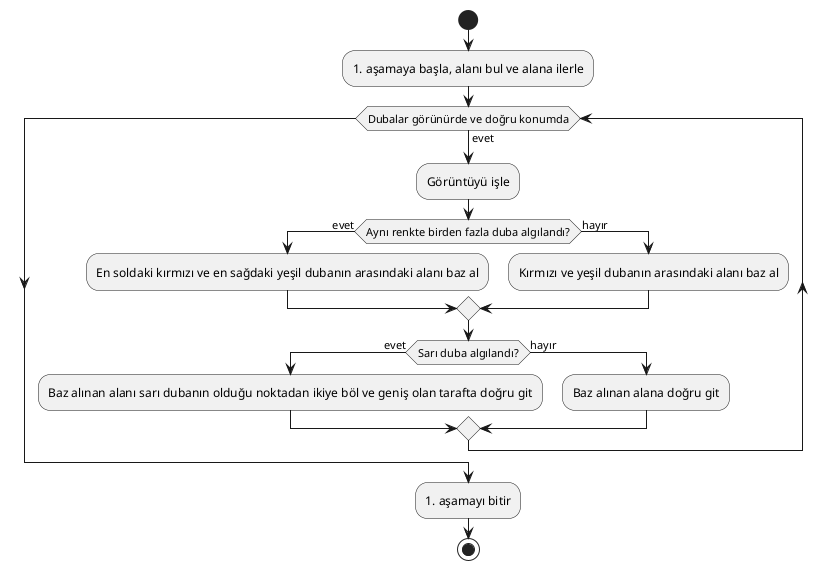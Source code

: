 @startuml sea auto 2
start
:1. aşamaya başla, alanı bul ve alana ilerle;
while (Dubalar görünürde ve doğru konumda) is (evet)
  :Görüntüyü işle;
  if (Aynı renkte birden fazla duba algılandı?) then (evet)
    :En soldaki kırmızı ve en sağdaki yeşil dubanın arasındaki alanı baz al;
  else (hayır)
  :Kırmızı ve yeşil dubanın arasındaki alanı baz al;
  endif
    if (Sarı duba algılandı?) then (evet)
        :Baz alınan alanı sarı dubanın olduğu noktadan ikiye böl ve geniş olan tarafta doğru git;
    else (hayır)
    :Baz alınan alana doğru git;
    endif
endwhile
:1. aşamayı bitir;
stop
@enduml
